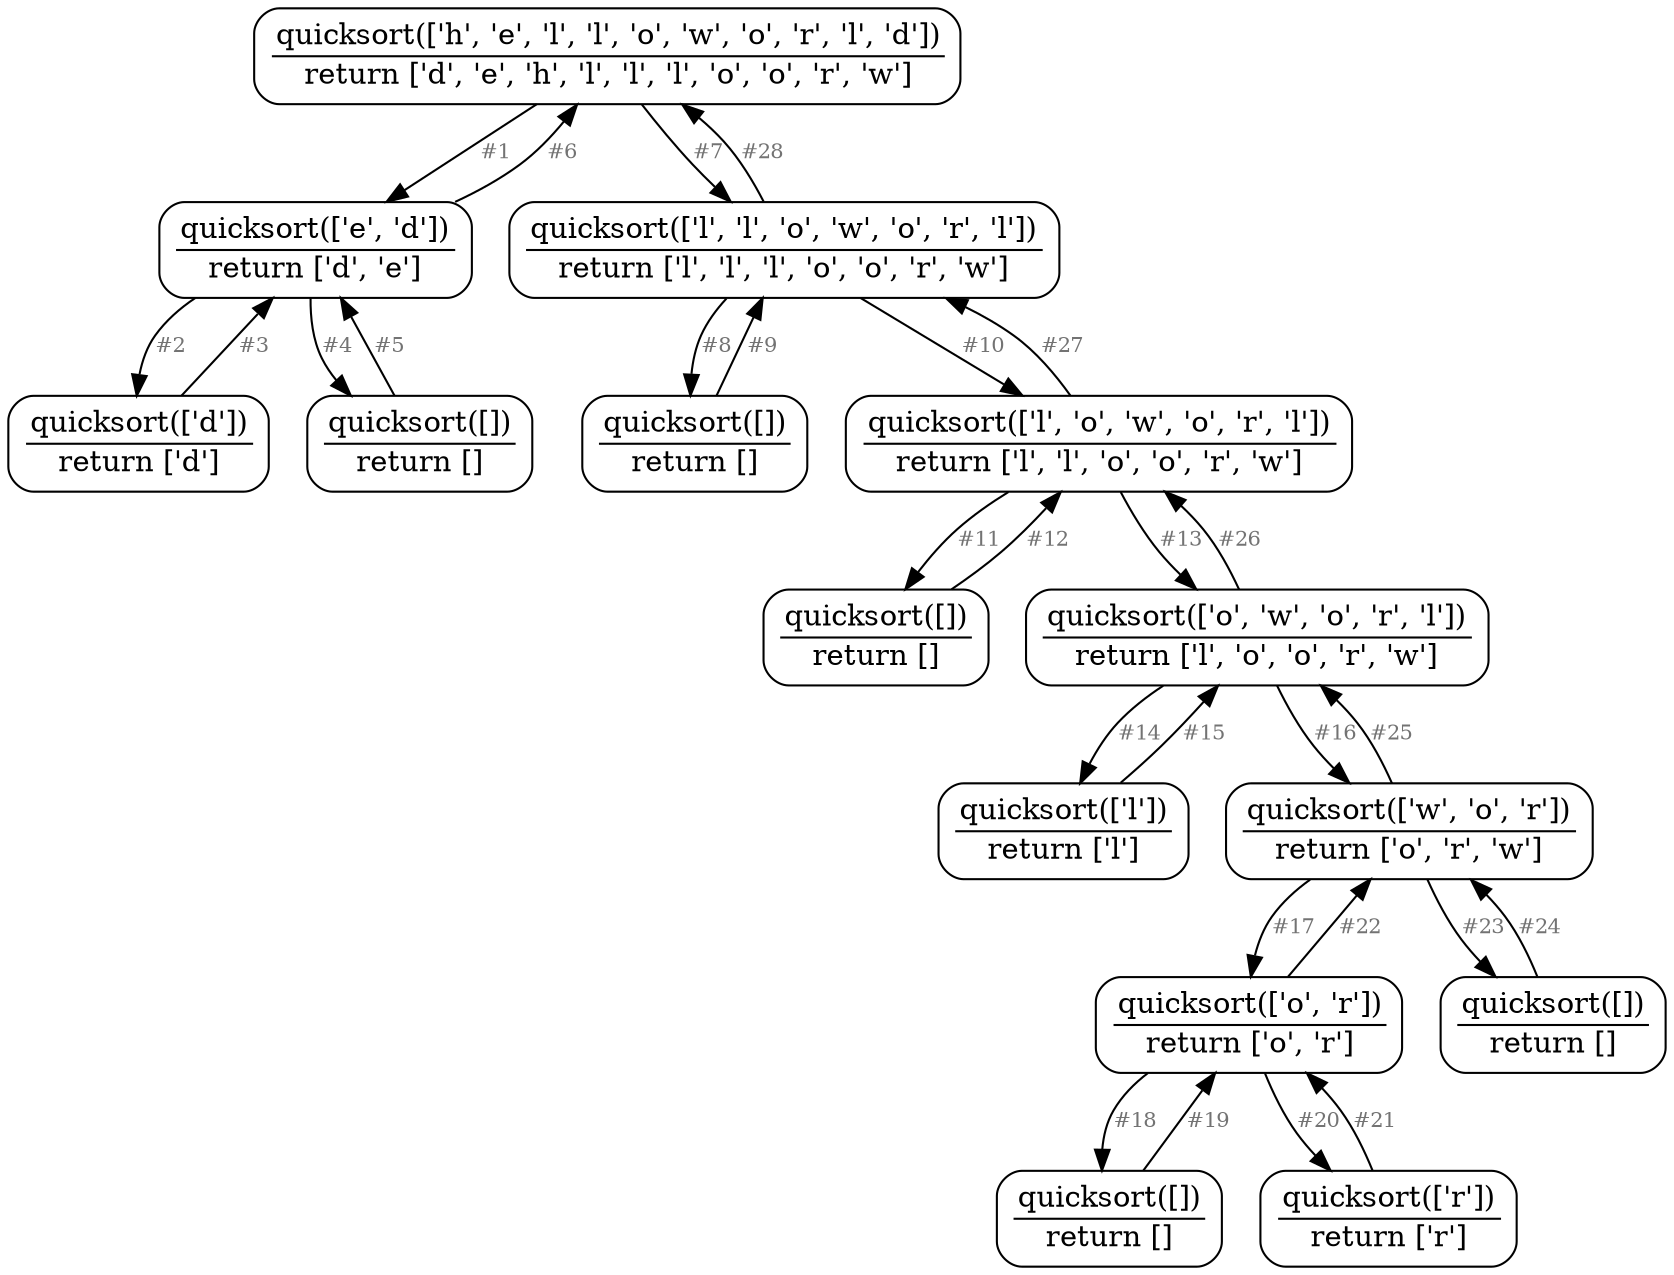 digraph {
graph [
  rankdir=TB
];
node [
  style=rounded,
  shape=rectangle
];
edge [
  arrowsize=1,
  color=black,
  fontsize=10,
  fontcolor=gray45
];

v0 [
  label=<<TABLE BORDER="0" CELLBORDER="0" CELLSPACING="0"><TR><TD>quicksort([&#x27;h&#x27;, &#x27;e&#x27;, &#x27;l&#x27;, &#x27;l&#x27;, &#x27;o&#x27;, &#x27;w&#x27;, &#x27;o&#x27;, &#x27;r&#x27;, &#x27;l&#x27;, &#x27;d&#x27;])</TD></TR><HR/><TR><TD>return [&#x27;d&#x27;, &#x27;e&#x27;, &#x27;h&#x27;, &#x27;l&#x27;, &#x27;l&#x27;, &#x27;l&#x27;, &#x27;o&#x27;, &#x27;o&#x27;, &#x27;r&#x27;, &#x27;w&#x27;]</TD></TR></TABLE>>
];
v1 [
  label=<<TABLE BORDER="0" CELLBORDER="0" CELLSPACING="0"><TR><TD>quicksort([&#x27;e&#x27;, &#x27;d&#x27;])</TD></TR><HR/><TR><TD>return [&#x27;d&#x27;, &#x27;e&#x27;]</TD></TR></TABLE>>
];
v2 [
  label=<<TABLE BORDER="0" CELLBORDER="0" CELLSPACING="0"><TR><TD>quicksort([&#x27;d&#x27;])</TD></TR><HR/><TR><TD>return [&#x27;d&#x27;]</TD></TR></TABLE>>
];
v3 [
  label=<<TABLE BORDER="0" CELLBORDER="0" CELLSPACING="0"><TR><TD>quicksort([])</TD></TR><HR/><TR><TD>return []</TD></TR></TABLE>>
];
v4 [
  label=<<TABLE BORDER="0" CELLBORDER="0" CELLSPACING="0"><TR><TD>quicksort([&#x27;l&#x27;, &#x27;l&#x27;, &#x27;o&#x27;, &#x27;w&#x27;, &#x27;o&#x27;, &#x27;r&#x27;, &#x27;l&#x27;])</TD></TR><HR/><TR><TD>return [&#x27;l&#x27;, &#x27;l&#x27;, &#x27;l&#x27;, &#x27;o&#x27;, &#x27;o&#x27;, &#x27;r&#x27;, &#x27;w&#x27;]</TD></TR></TABLE>>
];
v5 [
  label=<<TABLE BORDER="0" CELLBORDER="0" CELLSPACING="0"><TR><TD>quicksort([])</TD></TR><HR/><TR><TD>return []</TD></TR></TABLE>>
];
v6 [
  label=<<TABLE BORDER="0" CELLBORDER="0" CELLSPACING="0"><TR><TD>quicksort([&#x27;l&#x27;, &#x27;o&#x27;, &#x27;w&#x27;, &#x27;o&#x27;, &#x27;r&#x27;, &#x27;l&#x27;])</TD></TR><HR/><TR><TD>return [&#x27;l&#x27;, &#x27;l&#x27;, &#x27;o&#x27;, &#x27;o&#x27;, &#x27;r&#x27;, &#x27;w&#x27;]</TD></TR></TABLE>>
];
v7 [
  label=<<TABLE BORDER="0" CELLBORDER="0" CELLSPACING="0"><TR><TD>quicksort([])</TD></TR><HR/><TR><TD>return []</TD></TR></TABLE>>
];
v8 [
  label=<<TABLE BORDER="0" CELLBORDER="0" CELLSPACING="0"><TR><TD>quicksort([&#x27;o&#x27;, &#x27;w&#x27;, &#x27;o&#x27;, &#x27;r&#x27;, &#x27;l&#x27;])</TD></TR><HR/><TR><TD>return [&#x27;l&#x27;, &#x27;o&#x27;, &#x27;o&#x27;, &#x27;r&#x27;, &#x27;w&#x27;]</TD></TR></TABLE>>
];
v9 [
  label=<<TABLE BORDER="0" CELLBORDER="0" CELLSPACING="0"><TR><TD>quicksort([&#x27;l&#x27;])</TD></TR><HR/><TR><TD>return [&#x27;l&#x27;]</TD></TR></TABLE>>
];
v10 [
  label=<<TABLE BORDER="0" CELLBORDER="0" CELLSPACING="0"><TR><TD>quicksort([&#x27;w&#x27;, &#x27;o&#x27;, &#x27;r&#x27;])</TD></TR><HR/><TR><TD>return [&#x27;o&#x27;, &#x27;r&#x27;, &#x27;w&#x27;]</TD></TR></TABLE>>
];
v11 [
  label=<<TABLE BORDER="0" CELLBORDER="0" CELLSPACING="0"><TR><TD>quicksort([&#x27;o&#x27;, &#x27;r&#x27;])</TD></TR><HR/><TR><TD>return [&#x27;o&#x27;, &#x27;r&#x27;]</TD></TR></TABLE>>
];
v12 [
  label=<<TABLE BORDER="0" CELLBORDER="0" CELLSPACING="0"><TR><TD>quicksort([])</TD></TR><HR/><TR><TD>return []</TD></TR></TABLE>>
];
v13 [
  label=<<TABLE BORDER="0" CELLBORDER="0" CELLSPACING="0"><TR><TD>quicksort([&#x27;r&#x27;])</TD></TR><HR/><TR><TD>return [&#x27;r&#x27;]</TD></TR></TABLE>>
];
v14 [
  label=<<TABLE BORDER="0" CELLBORDER="0" CELLSPACING="0"><TR><TD>quicksort([])</TD></TR><HR/><TR><TD>return []</TD></TR></TABLE>>
];
v0 -> v1 [
  label="#1"
];
v1 -> v2 [
  label="#2"
];
v2 -> v1 [
  label="#3"
];
v1 -> v3 [
  label="#4"
];
v3 -> v1 [
  label="#5"
];
v1 -> v0 [
  label="#6"
];
v0 -> v4 [
  label="#7"
];
v4 -> v5 [
  label="#8"
];
v5 -> v4 [
  label="#9"
];
v4 -> v6 [
  label="#10"
];
v6 -> v7 [
  label="#11"
];
v7 -> v6 [
  label="#12"
];
v6 -> v8 [
  label="#13"
];
v8 -> v9 [
  label="#14"
];
v9 -> v8 [
  label="#15"
];
v8 -> v10 [
  label="#16"
];
v10 -> v11 [
  label="#17"
];
v11 -> v12 [
  label="#18"
];
v12 -> v11 [
  label="#19"
];
v11 -> v13 [
  label="#20"
];
v13 -> v11 [
  label="#21"
];
v11 -> v10 [
  label="#22"
];
v10 -> v14 [
  label="#23"
];
v14 -> v10 [
  label="#24"
];
v10 -> v8 [
  label="#25"
];
v8 -> v6 [
  label="#26"
];
v6 -> v4 [
  label="#27"
];
v4 -> v0 [
  label="#28"
];
}